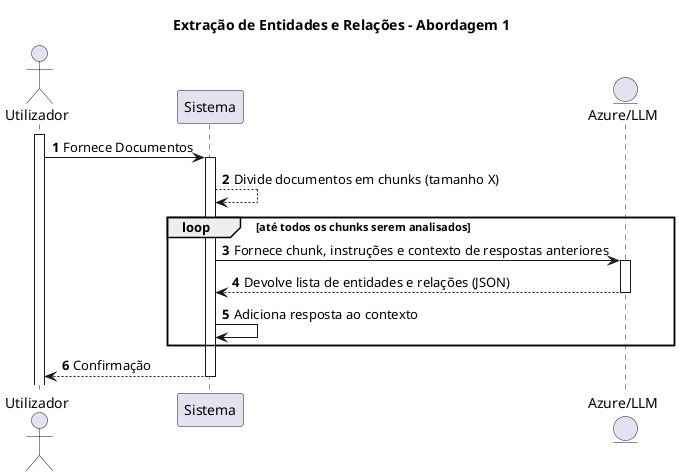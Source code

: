 @startuml

title Extração de Entidades e Relações - Abordagem 1
autonumber

Actor Utilizador as user
participant Sistema as sys
entity "Azure/LLM" as llm
'database "Base de Dados" as db 

activate user
user -> sys : Fornece Documentos

activate sys 
sys --> sys: Divide documentos em chunks (tamanho X)
loop até todos os chunks serem analisados
sys -> llm : Fornece chunk, instruções e contexto de respostas anteriores
activate llm
llm --> sys : Devolve lista de entidades e relações (JSON)
deactivate llm
sys -> sys: Adiciona resposta ao contexto
end loop

'activate db
'sys -> db : Armazena na base de dados
'db --> sys : Confirmação
'deactivate db

sys --> user : Confirmação
deactivate sys


@enduml